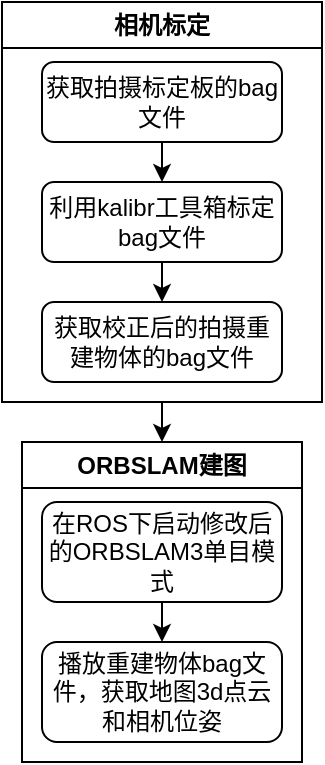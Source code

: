<mxfile version="24.4.4" type="github">
  <diagram id="C5RBs43oDa-KdzZeNtuy" name="Page-1">
    <mxGraphModel dx="969" dy="609" grid="1" gridSize="10" guides="1" tooltips="1" connect="1" arrows="1" fold="1" page="1" pageScale="1" pageWidth="827" pageHeight="1169" math="0" shadow="0">
      <root>
        <mxCell id="WIyWlLk6GJQsqaUBKTNV-0" />
        <mxCell id="WIyWlLk6GJQsqaUBKTNV-1" parent="WIyWlLk6GJQsqaUBKTNV-0" />
        <mxCell id="SRGXxuyfCq7uk4NA1Tkc-0" style="edgeStyle=orthogonalEdgeStyle;rounded=0;orthogonalLoop=1;jettySize=auto;html=1;exitX=0.5;exitY=1;exitDx=0;exitDy=0;entryX=0.5;entryY=0;entryDx=0;entryDy=0;" parent="WIyWlLk6GJQsqaUBKTNV-1" source="WIyWlLk6GJQsqaUBKTNV-3" target="WIyWlLk6GJQsqaUBKTNV-7" edge="1">
          <mxGeometry relative="1" as="geometry" />
        </mxCell>
        <mxCell id="WIyWlLk6GJQsqaUBKTNV-3" value="获取拍摄标定板的bag文件" style="rounded=1;whiteSpace=wrap;html=1;fontSize=12;glass=0;strokeWidth=1;shadow=0;" parent="WIyWlLk6GJQsqaUBKTNV-1" vertex="1">
          <mxGeometry x="160" y="80" width="120" height="40" as="geometry" />
        </mxCell>
        <mxCell id="PbF1iIS9Q8LPXb7yjInq-5" style="edgeStyle=orthogonalEdgeStyle;rounded=0;orthogonalLoop=1;jettySize=auto;html=1;exitX=0.5;exitY=1;exitDx=0;exitDy=0;entryX=0.5;entryY=0;entryDx=0;entryDy=0;" edge="1" parent="WIyWlLk6GJQsqaUBKTNV-1" source="SRGXxuyfCq7uk4NA1Tkc-3" target="PbF1iIS9Q8LPXb7yjInq-2">
          <mxGeometry relative="1" as="geometry" />
        </mxCell>
        <mxCell id="SRGXxuyfCq7uk4NA1Tkc-3" value="相机标定" style="swimlane;whiteSpace=wrap;html=1;" parent="WIyWlLk6GJQsqaUBKTNV-1" vertex="1">
          <mxGeometry x="140" y="50" width="160" height="200" as="geometry" />
        </mxCell>
        <mxCell id="WIyWlLk6GJQsqaUBKTNV-12" value="获取校正后的拍摄重建物体的bag文件" style="rounded=1;whiteSpace=wrap;html=1;fontSize=12;glass=0;strokeWidth=1;shadow=0;" parent="SRGXxuyfCq7uk4NA1Tkc-3" vertex="1">
          <mxGeometry x="20" y="150" width="120" height="40" as="geometry" />
        </mxCell>
        <mxCell id="WIyWlLk6GJQsqaUBKTNV-7" value="利用kalibr工具箱标定bag文件" style="rounded=1;whiteSpace=wrap;html=1;fontSize=12;glass=0;strokeWidth=1;shadow=0;" parent="SRGXxuyfCq7uk4NA1Tkc-3" vertex="1">
          <mxGeometry x="20" y="90" width="120" height="40" as="geometry" />
        </mxCell>
        <mxCell id="SRGXxuyfCq7uk4NA1Tkc-1" style="edgeStyle=orthogonalEdgeStyle;rounded=0;orthogonalLoop=1;jettySize=auto;html=1;exitX=0.5;exitY=1;exitDx=0;exitDy=0;entryX=0.5;entryY=0;entryDx=0;entryDy=0;" parent="SRGXxuyfCq7uk4NA1Tkc-3" source="WIyWlLk6GJQsqaUBKTNV-7" target="WIyWlLk6GJQsqaUBKTNV-12" edge="1">
          <mxGeometry relative="1" as="geometry" />
        </mxCell>
        <mxCell id="PbF1iIS9Q8LPXb7yjInq-2" value="ORBSLAM建图" style="swimlane;whiteSpace=wrap;html=1;" vertex="1" parent="WIyWlLk6GJQsqaUBKTNV-1">
          <mxGeometry x="150" y="270" width="140" height="160" as="geometry" />
        </mxCell>
        <mxCell id="PbF1iIS9Q8LPXb7yjInq-3" style="edgeStyle=orthogonalEdgeStyle;rounded=0;orthogonalLoop=1;jettySize=auto;html=1;exitX=0.5;exitY=1;exitDx=0;exitDy=0;entryX=0.5;entryY=0;entryDx=0;entryDy=0;" edge="1" parent="PbF1iIS9Q8LPXb7yjInq-2" source="WIyWlLk6GJQsqaUBKTNV-11" target="PbF1iIS9Q8LPXb7yjInq-1">
          <mxGeometry relative="1" as="geometry" />
        </mxCell>
        <mxCell id="WIyWlLk6GJQsqaUBKTNV-11" value="在ROS下启动修改后的ORBSLAM3单目模式" style="rounded=1;whiteSpace=wrap;html=1;fontSize=12;glass=0;strokeWidth=1;shadow=0;" parent="PbF1iIS9Q8LPXb7yjInq-2" vertex="1">
          <mxGeometry x="10" y="30" width="120" height="50" as="geometry" />
        </mxCell>
        <mxCell id="PbF1iIS9Q8LPXb7yjInq-1" value="播放重建物体bag文件，获取地图3d点云和相机位姿" style="rounded=1;whiteSpace=wrap;html=1;fontSize=12;glass=0;strokeWidth=1;shadow=0;" vertex="1" parent="PbF1iIS9Q8LPXb7yjInq-2">
          <mxGeometry x="10" y="100" width="120" height="50" as="geometry" />
        </mxCell>
      </root>
    </mxGraphModel>
  </diagram>
</mxfile>
